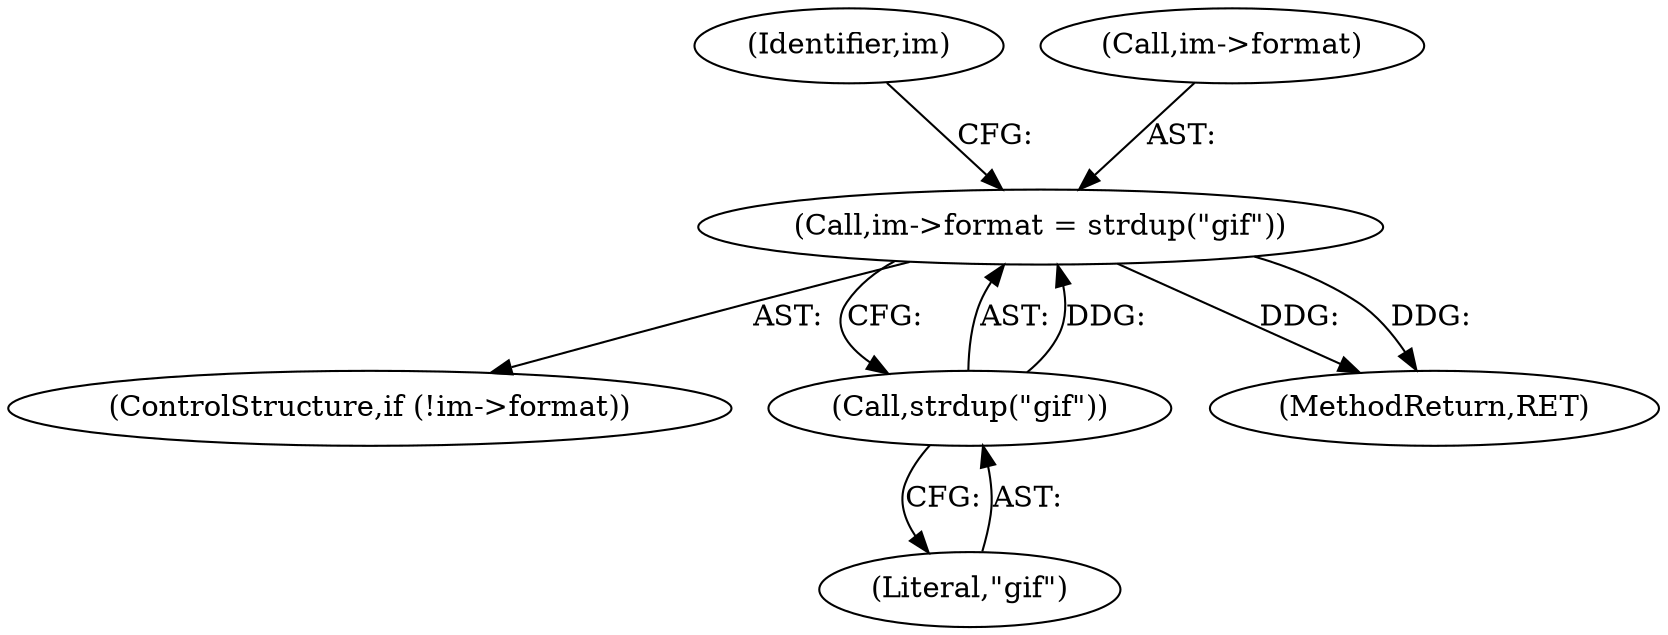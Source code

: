 digraph "0_enlightment_37a96801663b7b4cd3fbe56cc0eb8b6a17e766a8@API" {
"1000436" [label="(Call,im->format = strdup(\"gif\"))"];
"1000440" [label="(Call,strdup(\"gif\"))"];
"1000445" [label="(Identifier,im)"];
"1000440" [label="(Call,strdup(\"gif\"))"];
"1000431" [label="(ControlStructure,if (!im->format))"];
"1000775" [label="(MethodReturn,RET)"];
"1000441" [label="(Literal,\"gif\")"];
"1000436" [label="(Call,im->format = strdup(\"gif\"))"];
"1000437" [label="(Call,im->format)"];
"1000436" -> "1000431"  [label="AST: "];
"1000436" -> "1000440"  [label="CFG: "];
"1000437" -> "1000436"  [label="AST: "];
"1000440" -> "1000436"  [label="AST: "];
"1000445" -> "1000436"  [label="CFG: "];
"1000436" -> "1000775"  [label="DDG: "];
"1000436" -> "1000775"  [label="DDG: "];
"1000440" -> "1000436"  [label="DDG: "];
"1000440" -> "1000441"  [label="CFG: "];
"1000441" -> "1000440"  [label="AST: "];
}
